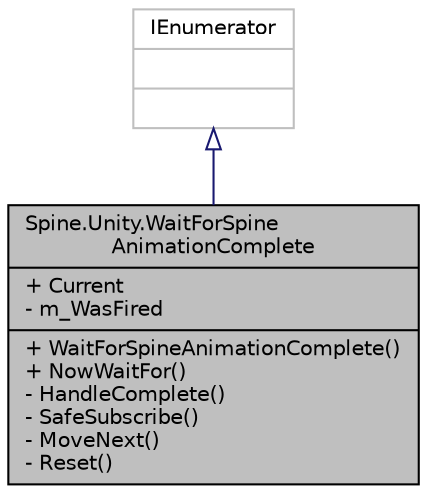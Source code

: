 digraph "Spine.Unity.WaitForSpineAnimationComplete"
{
 // LATEX_PDF_SIZE
  edge [fontname="Helvetica",fontsize="10",labelfontname="Helvetica",labelfontsize="10"];
  node [fontname="Helvetica",fontsize="10",shape=record];
  Node1 [label="{Spine.Unity.WaitForSpine\lAnimationComplete\n|+ Current\l- m_WasFired\l|+ WaitForSpineAnimationComplete()\l+ NowWaitFor()\l- HandleComplete()\l- SafeSubscribe()\l- MoveNext()\l- Reset()\l}",height=0.2,width=0.4,color="black", fillcolor="grey75", style="filled", fontcolor="black",tooltip="Use this as a condition-blocking yield instruction for Unity Coroutines. The routine will pause until..."];
  Node2 -> Node1 [dir="back",color="midnightblue",fontsize="10",style="solid",arrowtail="onormal",fontname="Helvetica"];
  Node2 [label="{IEnumerator\n||}",height=0.2,width=0.4,color="grey75", fillcolor="white", style="filled",tooltip=" "];
}
